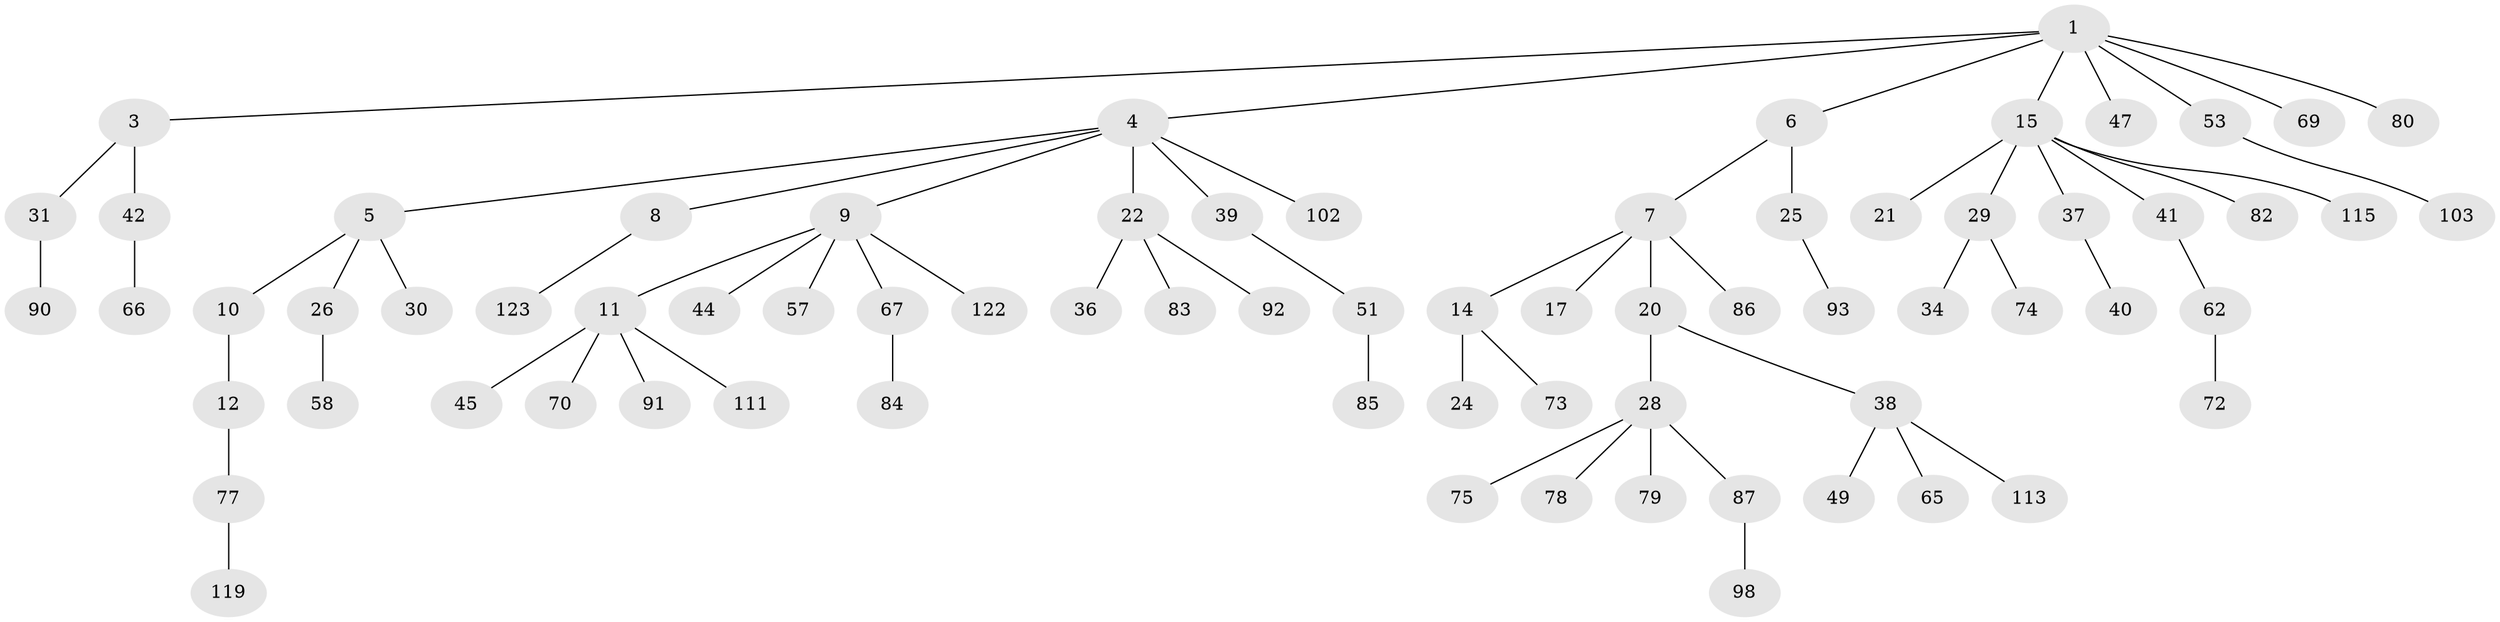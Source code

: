 // original degree distribution, {4: 0.10569105691056911, 6: 0.016260162601626018, 3: 0.11382113821138211, 7: 0.016260162601626018, 5: 0.008130081300813009, 2: 0.22764227642276422, 1: 0.5121951219512195}
// Generated by graph-tools (version 1.1) at 2025/19/03/04/25 18:19:07]
// undirected, 73 vertices, 72 edges
graph export_dot {
graph [start="1"]
  node [color=gray90,style=filled];
  1 [super="+2"];
  3;
  4;
  5 [super="+23"];
  6;
  7;
  8 [super="+59"];
  9 [super="+19"];
  10;
  11 [super="+13+27"];
  12 [super="+43+52"];
  14 [super="+18"];
  15 [super="+16+81"];
  17;
  20;
  21;
  22 [super="+33"];
  24;
  25;
  26;
  28 [super="+32+50"];
  29 [super="+35"];
  30;
  31;
  34;
  36;
  37;
  38;
  39;
  40;
  41 [super="+48+106"];
  42 [super="+46+63+112"];
  44 [super="+99"];
  45 [super="+88"];
  47 [super="+54"];
  49 [super="+61"];
  51;
  53 [super="+56+55"];
  57 [super="+114+64"];
  58;
  62 [super="+76"];
  65 [super="+89"];
  66;
  67 [super="+95+109"];
  69;
  70;
  72 [super="+105"];
  73;
  74;
  75;
  77;
  78;
  79;
  80;
  82;
  83;
  84;
  85;
  86 [super="+94"];
  87;
  90;
  91;
  92 [super="+104"];
  93;
  98;
  102;
  103;
  111;
  113;
  115;
  119;
  122;
  123;
  1 -- 15;
  1 -- 53;
  1 -- 69;
  1 -- 80;
  1 -- 3;
  1 -- 4;
  1 -- 6;
  1 -- 47;
  3 -- 31;
  3 -- 42;
  4 -- 5;
  4 -- 8;
  4 -- 9;
  4 -- 22;
  4 -- 39;
  4 -- 102;
  5 -- 10;
  5 -- 26;
  5 -- 30;
  6 -- 7;
  6 -- 25;
  7 -- 14;
  7 -- 17;
  7 -- 20;
  7 -- 86;
  8 -- 123;
  9 -- 11;
  9 -- 44;
  9 -- 57;
  9 -- 67;
  9 -- 122;
  10 -- 12;
  11 -- 70;
  11 -- 91;
  11 -- 45;
  11 -- 111;
  12 -- 77;
  14 -- 24;
  14 -- 73;
  15 -- 29;
  15 -- 82;
  15 -- 115;
  15 -- 37;
  15 -- 21;
  15 -- 41;
  20 -- 28;
  20 -- 38;
  22 -- 36;
  22 -- 83;
  22 -- 92;
  25 -- 93;
  26 -- 58;
  28 -- 87;
  28 -- 75;
  28 -- 78;
  28 -- 79;
  29 -- 34;
  29 -- 74;
  31 -- 90;
  37 -- 40;
  38 -- 49;
  38 -- 65;
  38 -- 113;
  39 -- 51;
  41 -- 62;
  42 -- 66;
  51 -- 85;
  53 -- 103;
  62 -- 72;
  67 -- 84;
  77 -- 119;
  87 -- 98;
}
